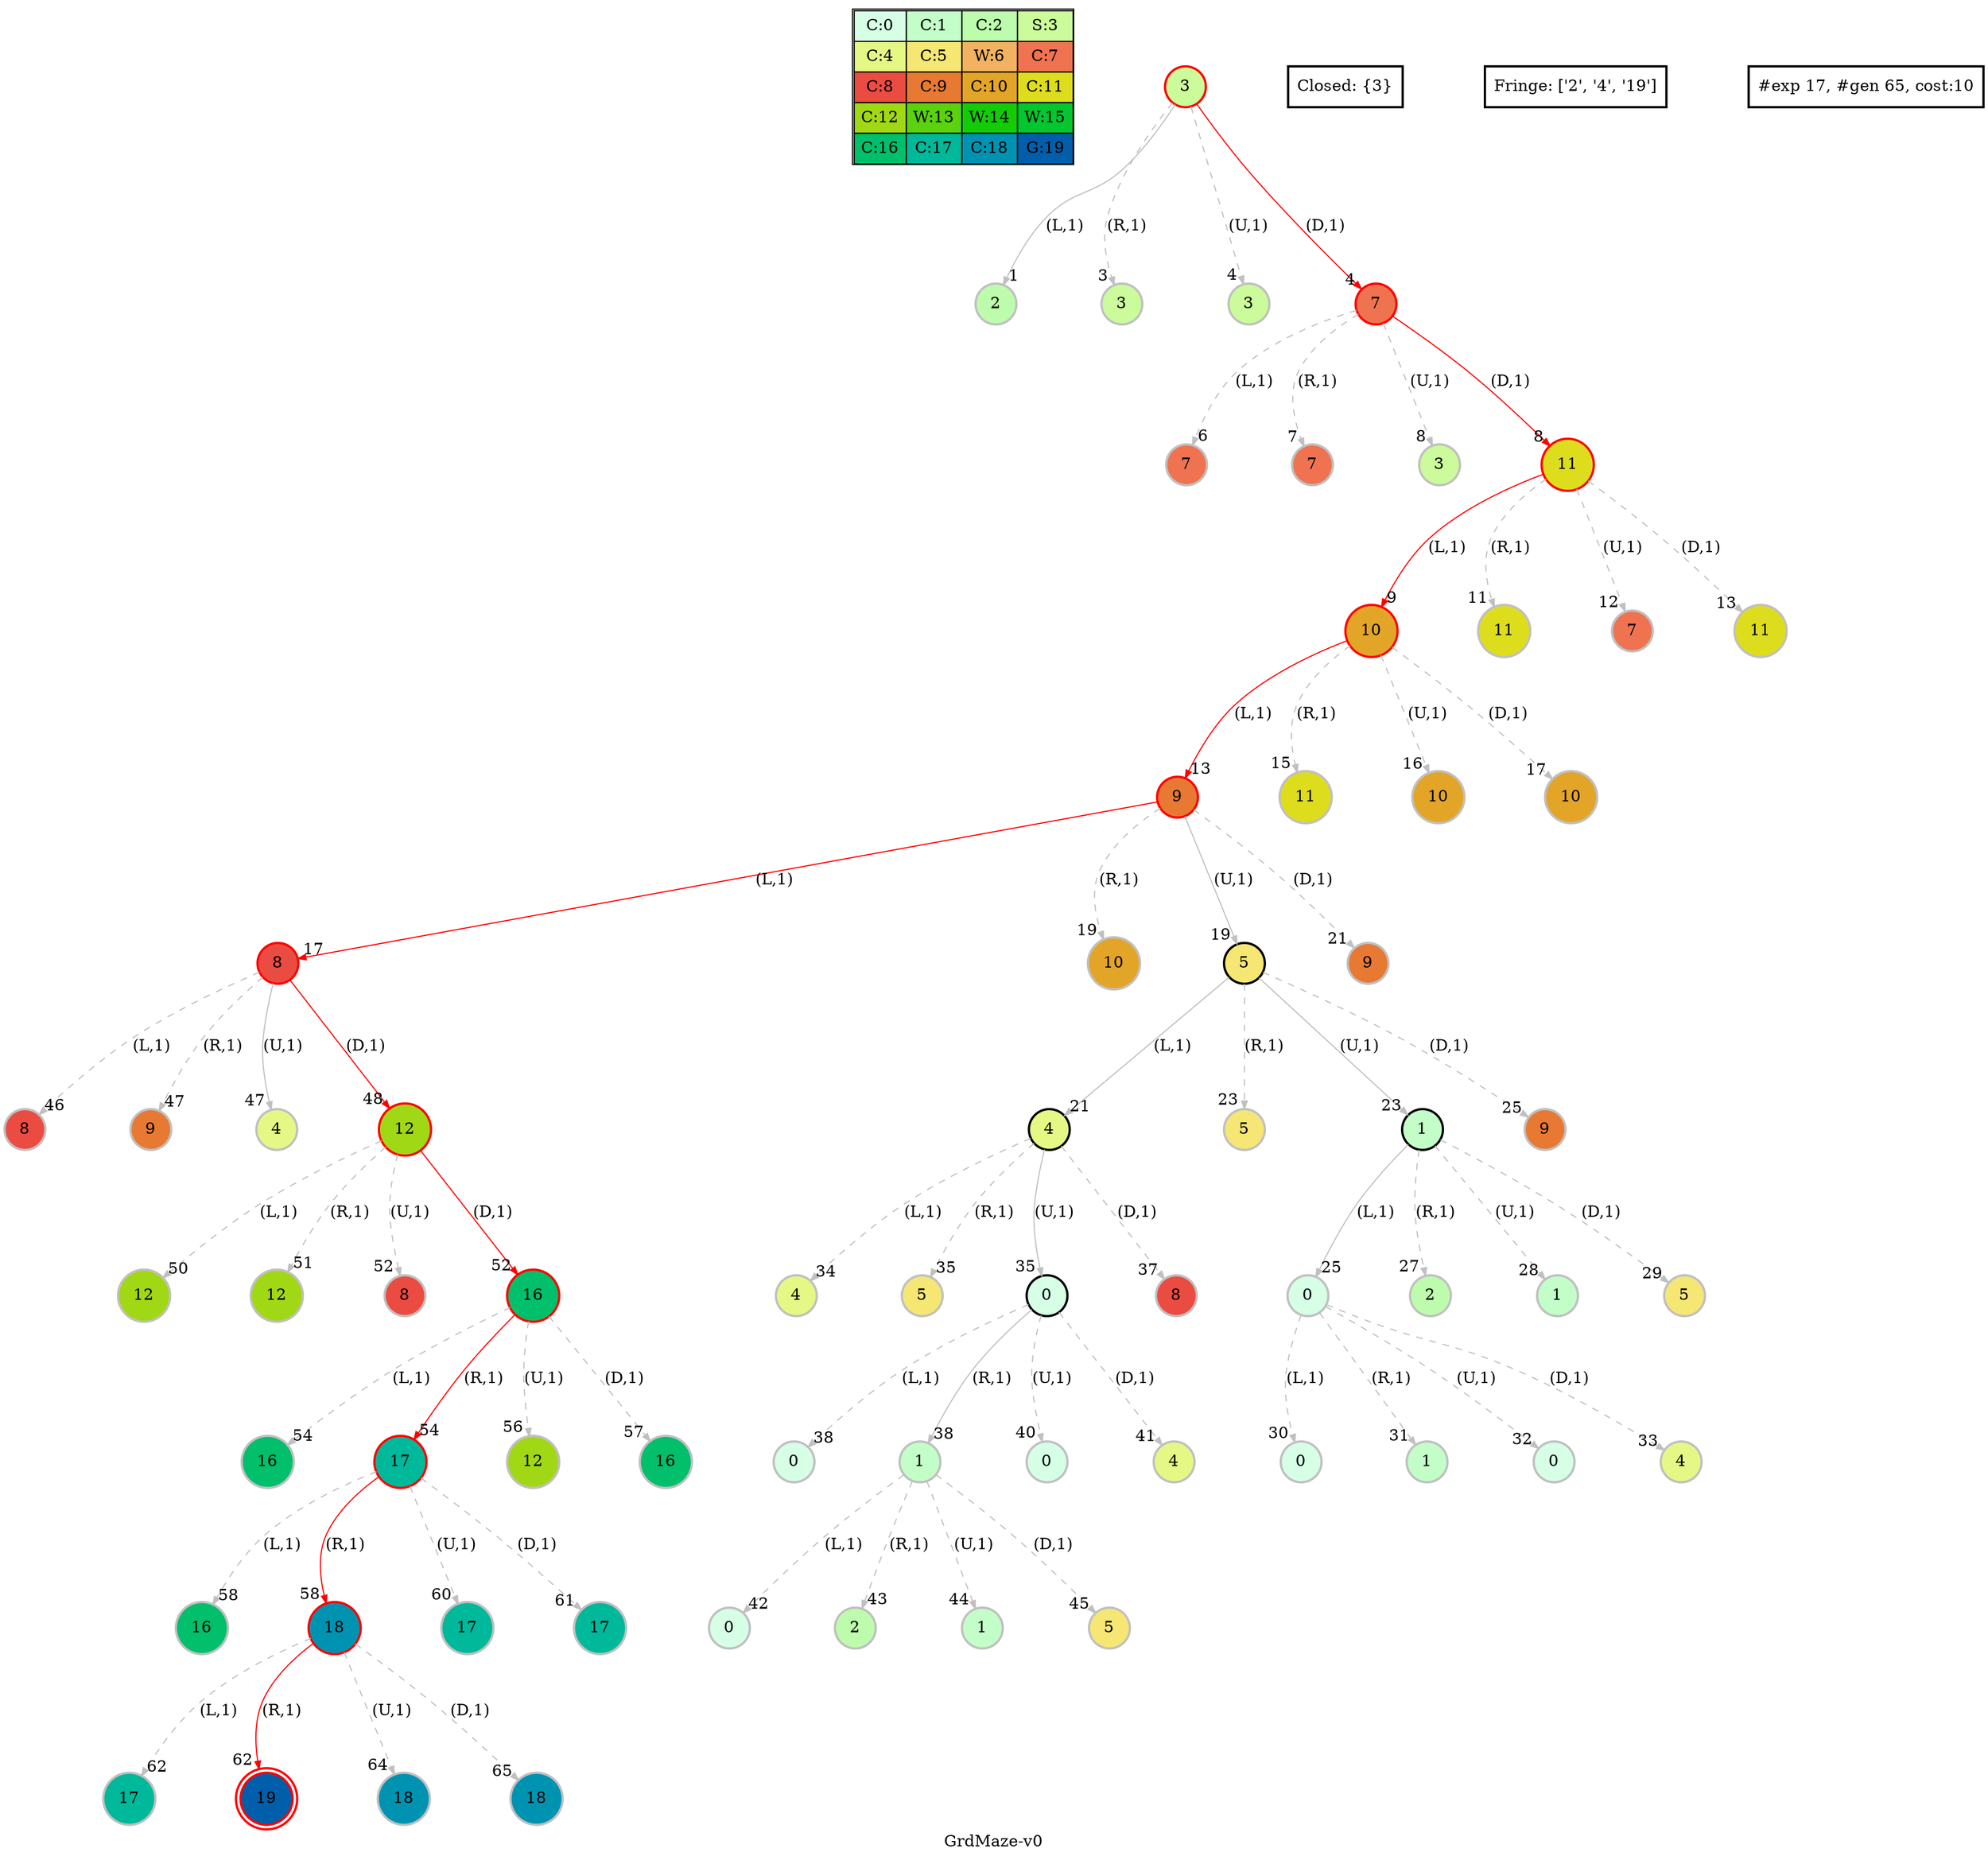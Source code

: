 digraph GrdMaze { label="GrdMaze-v0" nodesep=1 ranksep="1.2" node [shape=circle penwidth=2] edge [arrowsize=0.7] 
subgraph MAP {label=Map;map [shape=plaintext label=<<table border="1" cellpadding="5" cellspacing="0" cellborder="1"><tr><td bgcolor="0.39803922 0.15947579 0.99679532 1.        ">C:0</td><td bgcolor="0.35098039 0.23194764 0.99315867 1.        ">C:1</td><td bgcolor="0.29607843 0.31486959 0.98720184 1.        ">C:2</td><td bgcolor="0.24901961 0.38410575 0.98063477 1.        ">S:3</td></tr><tr><td bgcolor="0.19411765 0.46220388 0.97128103 1.        ">C:4</td><td bgcolor="0.14705882 0.52643216 0.96182564 1.        ">C:5</td><td bgcolor="0.09215686 0.59770746 0.94913494 1.        ">W:6</td><td bgcolor="0.0372549  0.66454018 0.93467977 1.        ">C:7</td></tr><tr><td bgcolor="0.00980392 0.71791192 0.92090552 1.        ">C:8</td><td bgcolor="0.06470588 0.77520398 0.9032472  1.        ">C:9</td><td bgcolor="0.11176471 0.81974048 0.88677369 1.        ">C:10</td><td bgcolor="0.16666667 0.8660254  0.8660254  1.        ">C:11</td></tr><tr><td bgcolor="0.21372549 0.9005867  0.84695821 1.        ">C:12</td><td bgcolor="0.26862745 0.93467977 0.82325295 1.        ">W:13</td><td bgcolor="0.32352941 0.96182564 0.79801723 1.        ">W:14</td><td bgcolor="0.37058824 0.97940977 0.77520398 1.        ">W:15</td></tr><tr><td bgcolor="0.4254902  0.99315867 0.74725253 1.        ">C:16</td><td bgcolor="0.47254902 0.99907048 0.72218645 1.        ">C:17</td><td bgcolor="0.52745098 0.99907048 0.69169844 1.        ">C:18</td><td bgcolor="0.5745098  0.99315867 0.66454018 1.        ">G:19</td></tr></table>>]} 
"0_3" [label=3 style=filled color=grey fillcolor="0.24901961 0.38410575 0.98063477 1.        " ];  
"0_3" [label=3 style=filled color=black color=red fillcolor="0.24901961 0.38410575 0.98063477 1.        " ];  "0_3.2-0" [label=2 style=filled color=grey fillcolor="0.29607843 0.31486959 0.98720184 1.        " ];   "0_3" -> "0_3.2-0" [label="(L,1)" headlabel=" 1 " style="" color=grey ]; "0_c" [label="Closed: {3}" shape=box]; "0_fr" [label="Fringe: []" shape=box];
"0_3.3-1" [label=3 style=filled color=grey fillcolor="0.24901961 0.38410575 0.98063477 1.        " ];   "0_3" -> "0_3.3-1" [label="(R,1)" headlabel=" 3 " style="dashed" color=grey ]; "0_c" [label="Closed: {3}" shape=box]; "0_fr" [label="Fringe: ['2']" shape=box];
"0_3.3-2" [label=3 style=filled color=grey fillcolor="0.24901961 0.38410575 0.98063477 1.        " ];   "0_3" -> "0_3.3-2" [label="(U,1)" headlabel=" 4 " style="dashed" color=grey ]; "0_c" [label="Closed: {3}" shape=box]; "0_fr" [label="Fringe: ['2']" shape=box];
"0_3.7-3" [label=7 style=filled color=grey color=red fillcolor="0.0372549  0.66454018 0.93467977 1.        " ];   "0_3" -> "0_3.7-3" [label="(D,1)" headlabel=" 4 " style="" color=grey color=red ]; "0_c" [label="Closed: {3}" shape=box]; "0_fr" [label="Fringe: ['2']" shape=box];
"0_3.7.7-0" [label=7 style=filled color=grey fillcolor="0.0372549  0.66454018 0.93467977 1.        " ];   "0_3.7-3" -> "0_3.7.7-0" [label="(L,1)" headlabel=" 6 " style="dashed" color=grey ]; "0_c" [label="Closed: {3}" shape=box]; "0_fr" [label="Fringe: ['2']" shape=box];
"0_3.7.7-1" [label=7 style=filled color=grey fillcolor="0.0372549  0.66454018 0.93467977 1.        " ];   "0_3.7-3" -> "0_3.7.7-1" [label="(R,1)" headlabel=" 7 " style="dashed" color=grey ]; "0_c" [label="Closed: {3}" shape=box]; "0_fr" [label="Fringe: ['2']" shape=box];
"0_3.7.3-2" [label=3 style=filled color=grey fillcolor="0.24901961 0.38410575 0.98063477 1.        " ];   "0_3.7-3" -> "0_3.7.3-2" [label="(U,1)" headlabel=" 8 " style="dashed" color=grey ]; "0_c" [label="Closed: {3}" shape=box]; "0_fr" [label="Fringe: ['2']" shape=box];
"0_3.7-3" [label=7 style=filled color=black color=red fillcolor="0.0372549  0.66454018 0.93467977 1.        " ];  "0_3.7.11-3" [label=11 style=filled color=grey color=red fillcolor="0.16666667 0.8660254  0.8660254  1.        " ];   "0_3.7-3" -> "0_3.7.11-3" [label="(D,1)" headlabel=" 8 " style="" color=grey color=red ]; "0_c" [label="Closed: {3}" shape=box]; "0_fr" [label="Fringe: ['2']" shape=box];
"0_3.7.11-3" [label=11 style=filled color=black color=red fillcolor="0.16666667 0.8660254  0.8660254  1.        " ];  "0_3.7.11.10-0" [label=10 style=filled color=grey color=red fillcolor="0.11176471 0.81974048 0.88677369 1.        " ];   "0_3.7.11-3" -> "0_3.7.11.10-0" [label="(L,1)" headlabel=" 9 " style="" color=grey color=red ]; "0_c" [label="Closed: {3}" shape=box]; "0_fr" [label="Fringe: ['2']" shape=box];
"0_3.7.11.11-1" [label=11 style=filled color=grey fillcolor="0.16666667 0.8660254  0.8660254  1.        " ];   "0_3.7.11-3" -> "0_3.7.11.11-1" [label="(R,1)" headlabel=" 11 " style="dashed" color=grey ]; "0_c" [label="Closed: {3}" shape=box]; "0_fr" [label="Fringe: ['2', '10']" shape=box];
"0_3.7.11.7-2" [label=7 style=filled color=grey fillcolor="0.0372549  0.66454018 0.93467977 1.        " ];   "0_3.7.11-3" -> "0_3.7.11.7-2" [label="(U,1)" headlabel=" 12 " style="dashed" color=grey ]; "0_c" [label="Closed: {3}" shape=box]; "0_fr" [label="Fringe: ['2', '10']" shape=box];
"0_3.7.11.11-3" [label=11 style=filled color=grey fillcolor="0.16666667 0.8660254  0.8660254  1.        " ];   "0_3.7.11-3" -> "0_3.7.11.11-3" [label="(D,1)" headlabel=" 13 " style="dashed" color=grey ]; "0_c" [label="Closed: {3}" shape=box]; "0_fr" [label="Fringe: ['2', '10']" shape=box];
"0_3.7.11.10-0" [label=10 style=filled color=black color=red fillcolor="0.11176471 0.81974048 0.88677369 1.        " ];  "0_3.7.11.10.9-0" [label=9 style=filled color=grey color=red fillcolor="0.06470588 0.77520398 0.9032472  1.        " ];   "0_3.7.11.10-0" -> "0_3.7.11.10.9-0" [label="(L,1)" headlabel=" 13 " style="" color=grey color=red ]; "0_c" [label="Closed: {3}" shape=box]; "0_fr" [label="Fringe: ['2']" shape=box];
"0_3.7.11.10.11-1" [label=11 style=filled color=grey fillcolor="0.16666667 0.8660254  0.8660254  1.        " ];   "0_3.7.11.10-0" -> "0_3.7.11.10.11-1" [label="(R,1)" headlabel=" 15 " style="dashed" color=grey ]; "0_c" [label="Closed: {3}" shape=box]; "0_fr" [label="Fringe: ['2', '9']" shape=box];
"0_3.7.11.10.10-2" [label=10 style=filled color=grey fillcolor="0.11176471 0.81974048 0.88677369 1.        " ];   "0_3.7.11.10-0" -> "0_3.7.11.10.10-2" [label="(U,1)" headlabel=" 16 " style="dashed" color=grey ]; "0_c" [label="Closed: {3}" shape=box]; "0_fr" [label="Fringe: ['2', '9']" shape=box];
"0_3.7.11.10.10-3" [label=10 style=filled color=grey fillcolor="0.11176471 0.81974048 0.88677369 1.        " ];   "0_3.7.11.10-0" -> "0_3.7.11.10.10-3" [label="(D,1)" headlabel=" 17 " style="dashed" color=grey ]; "0_c" [label="Closed: {3}" shape=box]; "0_fr" [label="Fringe: ['2', '9']" shape=box];
"0_3.7.11.10.9-0" [label=9 style=filled color=black color=red fillcolor="0.06470588 0.77520398 0.9032472  1.        " ];  "0_3.7.11.10.9.8-0" [label=8 style=filled color=grey color=red fillcolor="0.00980392 0.71791192 0.92090552 1.        " ];   "0_3.7.11.10.9-0" -> "0_3.7.11.10.9.8-0" [label="(L,1)" headlabel=" 17 " style="" color=grey color=red ]; "0_c" [label="Closed: {3}" shape=box]; "0_fr" [label="Fringe: ['2']" shape=box];
"0_3.7.11.10.9.10-1" [label=10 style=filled color=grey fillcolor="0.11176471 0.81974048 0.88677369 1.        " ];   "0_3.7.11.10.9-0" -> "0_3.7.11.10.9.10-1" [label="(R,1)" headlabel=" 19 " style="dashed" color=grey ]; "0_c" [label="Closed: {3}" shape=box]; "0_fr" [label="Fringe: ['2', '8']" shape=box];
"0_3.7.11.10.9.5-2" [label=5 style=filled color=grey fillcolor="0.14705882 0.52643216 0.96182564 1.        " ];   "0_3.7.11.10.9-0" -> "0_3.7.11.10.9.5-2" [label="(U,1)" headlabel=" 19 " style="" color=grey ]; "0_c" [label="Closed: {3}" shape=box]; "0_fr" [label="Fringe: ['2', '8']" shape=box];
"0_3.7.11.10.9.9-3" [label=9 style=filled color=grey fillcolor="0.06470588 0.77520398 0.9032472  1.        " ];   "0_3.7.11.10.9-0" -> "0_3.7.11.10.9.9-3" [label="(D,1)" headlabel=" 21 " style="dashed" color=grey ]; "0_c" [label="Closed: {3}" shape=box]; "0_fr" [label="Fringe: ['2', '8', '5']" shape=box];
"0_3.7.11.10.9.5-2" [label=5 style=filled color=black fillcolor="0.14705882 0.52643216 0.96182564 1.        " ];  "0_3.7.11.10.9.5.4-0" [label=4 style=filled color=grey fillcolor="0.19411765 0.46220388 0.97128103 1.        " ];   "0_3.7.11.10.9.5-2" -> "0_3.7.11.10.9.5.4-0" [label="(L,1)" headlabel=" 21 " style="" color=grey ]; "0_c" [label="Closed: {3}" shape=box]; "0_fr" [label="Fringe: ['2', '8']" shape=box];
"0_3.7.11.10.9.5.5-1" [label=5 style=filled color=grey fillcolor="0.14705882 0.52643216 0.96182564 1.        " ];   "0_3.7.11.10.9.5-2" -> "0_3.7.11.10.9.5.5-1" [label="(R,1)" headlabel=" 23 " style="dashed" color=grey ]; "0_c" [label="Closed: {3}" shape=box]; "0_fr" [label="Fringe: ['2', '8', '4']" shape=box];
"0_3.7.11.10.9.5.1-2" [label=1 style=filled color=grey fillcolor="0.35098039 0.23194764 0.99315867 1.        " ];   "0_3.7.11.10.9.5-2" -> "0_3.7.11.10.9.5.1-2" [label="(U,1)" headlabel=" 23 " style="" color=grey ]; "0_c" [label="Closed: {3}" shape=box]; "0_fr" [label="Fringe: ['2', '8', '4']" shape=box];
"0_3.7.11.10.9.5.9-3" [label=9 style=filled color=grey fillcolor="0.06470588 0.77520398 0.9032472  1.        " ];   "0_3.7.11.10.9.5-2" -> "0_3.7.11.10.9.5.9-3" [label="(D,1)" headlabel=" 25 " style="dashed" color=grey ]; "0_c" [label="Closed: {3}" shape=box]; "0_fr" [label="Fringe: ['2', '8', '4', '1']" shape=box];
"0_3.7.11.10.9.5.1-2" [label=1 style=filled color=black fillcolor="0.35098039 0.23194764 0.99315867 1.        " ];  "0_3.7.11.10.9.5.1.0-0" [label=0 style=filled color=grey fillcolor="0.39803922 0.15947579 0.99679532 1.        " ];   "0_3.7.11.10.9.5.1-2" -> "0_3.7.11.10.9.5.1.0-0" [label="(L,1)" headlabel=" 25 " style="" color=grey ]; "0_c" [label="Closed: {3}" shape=box]; "0_fr" [label="Fringe: ['2', '8', '4']" shape=box];
"0_3.7.11.10.9.5.1.2-1" [label=2 style=filled color=grey fillcolor="0.29607843 0.31486959 0.98720184 1.        " ];   "0_3.7.11.10.9.5.1-2" -> "0_3.7.11.10.9.5.1.2-1" [label="(R,1)" headlabel=" 27 " style="dashed" color=grey ]; "0_c" [label="Closed: {3}" shape=box]; "0_fr" [label="Fringe: ['2', '8', '4', '0']" shape=box];
"0_3.7.11.10.9.5.1.1-2" [label=1 style=filled color=grey fillcolor="0.35098039 0.23194764 0.99315867 1.        " ];   "0_3.7.11.10.9.5.1-2" -> "0_3.7.11.10.9.5.1.1-2" [label="(U,1)" headlabel=" 28 " style="dashed" color=grey ]; "0_c" [label="Closed: {3}" shape=box]; "0_fr" [label="Fringe: ['2', '8', '4', '0']" shape=box];
"0_3.7.11.10.9.5.1.5-3" [label=5 style=filled color=grey fillcolor="0.14705882 0.52643216 0.96182564 1.        " ];   "0_3.7.11.10.9.5.1-2" -> "0_3.7.11.10.9.5.1.5-3" [label="(D,1)" headlabel=" 29 " style="dashed" color=grey ]; "0_c" [label="Closed: {3}" shape=box]; "0_fr" [label="Fringe: ['2', '8', '4', '0']" shape=box];
"0_3.7.11.10.9.5.1.0.0-0" [label=0 style=filled color=grey fillcolor="0.39803922 0.15947579 0.99679532 1.        " ];   "0_3.7.11.10.9.5.1.0-0" -> "0_3.7.11.10.9.5.1.0.0-0" [label="(L,1)" headlabel=" 30 " style="dashed" color=grey ]; "0_c" [label="Closed: {3}" shape=box]; "0_fr" [label="Fringe: ['2', '8', '4']" shape=box];
"0_3.7.11.10.9.5.1.0.1-1" [label=1 style=filled color=grey fillcolor="0.35098039 0.23194764 0.99315867 1.        " ];   "0_3.7.11.10.9.5.1.0-0" -> "0_3.7.11.10.9.5.1.0.1-1" [label="(R,1)" headlabel=" 31 " style="dashed" color=grey ]; "0_c" [label="Closed: {3}" shape=box]; "0_fr" [label="Fringe: ['2', '8', '4']" shape=box];
"0_3.7.11.10.9.5.1.0.0-2" [label=0 style=filled color=grey fillcolor="0.39803922 0.15947579 0.99679532 1.        " ];   "0_3.7.11.10.9.5.1.0-0" -> "0_3.7.11.10.9.5.1.0.0-2" [label="(U,1)" headlabel=" 32 " style="dashed" color=grey ]; "0_c" [label="Closed: {3}" shape=box]; "0_fr" [label="Fringe: ['2', '8', '4']" shape=box];
"0_3.7.11.10.9.5.1.0.4-3" [label=4 style=filled color=grey fillcolor="0.19411765 0.46220388 0.97128103 1.        " ];   "0_3.7.11.10.9.5.1.0-0" -> "0_3.7.11.10.9.5.1.0.4-3" [label="(D,1)" headlabel=" 33 " style="dashed" color=grey ]; "0_c" [label="Closed: {3}" shape=box]; "0_fr" [label="Fringe: ['2', '8', '4']" shape=box];
"0_3.7.11.10.9.5.4.4-0" [label=4 style=filled color=grey fillcolor="0.19411765 0.46220388 0.97128103 1.        " ];   "0_3.7.11.10.9.5.4-0" -> "0_3.7.11.10.9.5.4.4-0" [label="(L,1)" headlabel=" 34 " style="dashed" color=grey ]; "0_c" [label="Closed: {3}" shape=box]; "0_fr" [label="Fringe: ['2', '8']" shape=box];
"0_3.7.11.10.9.5.4.5-1" [label=5 style=filled color=grey fillcolor="0.14705882 0.52643216 0.96182564 1.        " ];   "0_3.7.11.10.9.5.4-0" -> "0_3.7.11.10.9.5.4.5-1" [label="(R,1)" headlabel=" 35 " style="dashed" color=grey ]; "0_c" [label="Closed: {3}" shape=box]; "0_fr" [label="Fringe: ['2', '8']" shape=box];
"0_3.7.11.10.9.5.4-0" [label=4 style=filled color=black fillcolor="0.19411765 0.46220388 0.97128103 1.        " ];  "0_3.7.11.10.9.5.4.0-2" [label=0 style=filled color=grey fillcolor="0.39803922 0.15947579 0.99679532 1.        " ];   "0_3.7.11.10.9.5.4-0" -> "0_3.7.11.10.9.5.4.0-2" [label="(U,1)" headlabel=" 35 " style="" color=grey ]; "0_c" [label="Closed: {3}" shape=box]; "0_fr" [label="Fringe: ['2', '8']" shape=box];
"0_3.7.11.10.9.5.4.8-3" [label=8 style=filled color=grey fillcolor="0.00980392 0.71791192 0.92090552 1.        " ];   "0_3.7.11.10.9.5.4-0" -> "0_3.7.11.10.9.5.4.8-3" [label="(D,1)" headlabel=" 37 " style="dashed" color=grey ]; "0_c" [label="Closed: {3}" shape=box]; "0_fr" [label="Fringe: ['2', '8', '0']" shape=box];
"0_3.7.11.10.9.5.4.0.0-0" [label=0 style=filled color=grey fillcolor="0.39803922 0.15947579 0.99679532 1.        " ];   "0_3.7.11.10.9.5.4.0-2" -> "0_3.7.11.10.9.5.4.0.0-0" [label="(L,1)" headlabel=" 38 " style="dashed" color=grey ]; "0_c" [label="Closed: {3}" shape=box]; "0_fr" [label="Fringe: ['2', '8']" shape=box];
"0_3.7.11.10.9.5.4.0-2" [label=0 style=filled color=black fillcolor="0.39803922 0.15947579 0.99679532 1.        " ];  "0_3.7.11.10.9.5.4.0.1-1" [label=1 style=filled color=grey fillcolor="0.35098039 0.23194764 0.99315867 1.        " ];   "0_3.7.11.10.9.5.4.0-2" -> "0_3.7.11.10.9.5.4.0.1-1" [label="(R,1)" headlabel=" 38 " style="" color=grey ]; "0_c" [label="Closed: {3}" shape=box]; "0_fr" [label="Fringe: ['2', '8']" shape=box];
"0_3.7.11.10.9.5.4.0.0-2" [label=0 style=filled color=grey fillcolor="0.39803922 0.15947579 0.99679532 1.        " ];   "0_3.7.11.10.9.5.4.0-2" -> "0_3.7.11.10.9.5.4.0.0-2" [label="(U,1)" headlabel=" 40 " style="dashed" color=grey ]; "0_c" [label="Closed: {3}" shape=box]; "0_fr" [label="Fringe: ['2', '8', '1']" shape=box];
"0_3.7.11.10.9.5.4.0.4-3" [label=4 style=filled color=grey fillcolor="0.19411765 0.46220388 0.97128103 1.        " ];   "0_3.7.11.10.9.5.4.0-2" -> "0_3.7.11.10.9.5.4.0.4-3" [label="(D,1)" headlabel=" 41 " style="dashed" color=grey ]; "0_c" [label="Closed: {3}" shape=box]; "0_fr" [label="Fringe: ['2', '8', '1']" shape=box];
"0_3.7.11.10.9.5.4.0.1.0-0" [label=0 style=filled color=grey fillcolor="0.39803922 0.15947579 0.99679532 1.        " ];   "0_3.7.11.10.9.5.4.0.1-1" -> "0_3.7.11.10.9.5.4.0.1.0-0" [label="(L,1)" headlabel=" 42 " style="dashed" color=grey ]; "0_c" [label="Closed: {3}" shape=box]; "0_fr" [label="Fringe: ['2', '8']" shape=box];
"0_3.7.11.10.9.5.4.0.1.2-1" [label=2 style=filled color=grey fillcolor="0.29607843 0.31486959 0.98720184 1.        " ];   "0_3.7.11.10.9.5.4.0.1-1" -> "0_3.7.11.10.9.5.4.0.1.2-1" [label="(R,1)" headlabel=" 43 " style="dashed" color=grey ]; "0_c" [label="Closed: {3}" shape=box]; "0_fr" [label="Fringe: ['2', '8']" shape=box];
"0_3.7.11.10.9.5.4.0.1.1-2" [label=1 style=filled color=grey fillcolor="0.35098039 0.23194764 0.99315867 1.        " ];   "0_3.7.11.10.9.5.4.0.1-1" -> "0_3.7.11.10.9.5.4.0.1.1-2" [label="(U,1)" headlabel=" 44 " style="dashed" color=grey ]; "0_c" [label="Closed: {3}" shape=box]; "0_fr" [label="Fringe: ['2', '8']" shape=box];
"0_3.7.11.10.9.5.4.0.1.5-3" [label=5 style=filled color=grey fillcolor="0.14705882 0.52643216 0.96182564 1.        " ];   "0_3.7.11.10.9.5.4.0.1-1" -> "0_3.7.11.10.9.5.4.0.1.5-3" [label="(D,1)" headlabel=" 45 " style="dashed" color=grey ]; "0_c" [label="Closed: {3}" shape=box]; "0_fr" [label="Fringe: ['2', '8']" shape=box];
"0_3.7.11.10.9.8.8-0" [label=8 style=filled color=grey fillcolor="0.00980392 0.71791192 0.92090552 1.        " ];   "0_3.7.11.10.9.8-0" -> "0_3.7.11.10.9.8.8-0" [label="(L,1)" headlabel=" 46 " style="dashed" color=grey ]; "0_c" [label="Closed: {3}" shape=box]; "0_fr" [label="Fringe: ['2']" shape=box];
"0_3.7.11.10.9.8.9-1" [label=9 style=filled color=grey fillcolor="0.06470588 0.77520398 0.9032472  1.        " ];   "0_3.7.11.10.9.8-0" -> "0_3.7.11.10.9.8.9-1" [label="(R,1)" headlabel=" 47 " style="dashed" color=grey ]; "0_c" [label="Closed: {3}" shape=box]; "0_fr" [label="Fringe: ['2']" shape=box];
"0_3.7.11.10.9.8-0" [label=8 style=filled color=black color=red fillcolor="0.00980392 0.71791192 0.92090552 1.        " ];  "0_3.7.11.10.9.8.4-2" [label=4 style=filled color=grey fillcolor="0.19411765 0.46220388 0.97128103 1.        " ];   "0_3.7.11.10.9.8-0" -> "0_3.7.11.10.9.8.4-2" [label="(U,1)" headlabel=" 47 " style="" color=grey ]; "0_c" [label="Closed: {3}" shape=box]; "0_fr" [label="Fringe: ['2']" shape=box];
"0_3.7.11.10.9.8.12-3" [label=12 style=filled color=grey color=red fillcolor="0.21372549 0.9005867  0.84695821 1.        " ];   "0_3.7.11.10.9.8-0" -> "0_3.7.11.10.9.8.12-3" [label="(D,1)" headlabel=" 48 " style="" color=grey color=red ]; "0_c" [label="Closed: {3}" shape=box]; "0_fr" [label="Fringe: ['2', '4']" shape=box];
"0_3.7.11.10.9.8.12.12-0" [label=12 style=filled color=grey fillcolor="0.21372549 0.9005867  0.84695821 1.        " ];   "0_3.7.11.10.9.8.12-3" -> "0_3.7.11.10.9.8.12.12-0" [label="(L,1)" headlabel=" 50 " style="dashed" color=grey ]; "0_c" [label="Closed: {3}" shape=box]; "0_fr" [label="Fringe: ['2', '4']" shape=box];
"0_3.7.11.10.9.8.12.12-1" [label=12 style=filled color=grey fillcolor="0.21372549 0.9005867  0.84695821 1.        " ];   "0_3.7.11.10.9.8.12-3" -> "0_3.7.11.10.9.8.12.12-1" [label="(R,1)" headlabel=" 51 " style="dashed" color=grey ]; "0_c" [label="Closed: {3}" shape=box]; "0_fr" [label="Fringe: ['2', '4']" shape=box];
"0_3.7.11.10.9.8.12.8-2" [label=8 style=filled color=grey fillcolor="0.00980392 0.71791192 0.92090552 1.        " ];   "0_3.7.11.10.9.8.12-3" -> "0_3.7.11.10.9.8.12.8-2" [label="(U,1)" headlabel=" 52 " style="dashed" color=grey ]; "0_c" [label="Closed: {3}" shape=box]; "0_fr" [label="Fringe: ['2', '4']" shape=box];
"0_3.7.11.10.9.8.12-3" [label=12 style=filled color=black color=red fillcolor="0.21372549 0.9005867  0.84695821 1.        " ];  "0_3.7.11.10.9.8.12.16-3" [label=16 style=filled color=grey color=red fillcolor="0.4254902  0.99315867 0.74725253 1.        " ];   "0_3.7.11.10.9.8.12-3" -> "0_3.7.11.10.9.8.12.16-3" [label="(D,1)" headlabel=" 52 " style="" color=grey color=red ]; "0_c" [label="Closed: {3}" shape=box]; "0_fr" [label="Fringe: ['2', '4']" shape=box];
"0_3.7.11.10.9.8.12.16.16-0" [label=16 style=filled color=grey fillcolor="0.4254902  0.99315867 0.74725253 1.        " ];   "0_3.7.11.10.9.8.12.16-3" -> "0_3.7.11.10.9.8.12.16.16-0" [label="(L,1)" headlabel=" 54 " style="dashed" color=grey ]; "0_c" [label="Closed: {3}" shape=box]; "0_fr" [label="Fringe: ['2', '4']" shape=box];
"0_3.7.11.10.9.8.12.16-3" [label=16 style=filled color=black color=red fillcolor="0.4254902  0.99315867 0.74725253 1.        " ];  "0_3.7.11.10.9.8.12.16.17-1" [label=17 style=filled color=grey color=red fillcolor="0.47254902 0.99907048 0.72218645 1.        " ];   "0_3.7.11.10.9.8.12.16-3" -> "0_3.7.11.10.9.8.12.16.17-1" [label="(R,1)" headlabel=" 54 " style="" color=grey color=red ]; "0_c" [label="Closed: {3}" shape=box]; "0_fr" [label="Fringe: ['2', '4']" shape=box];
"0_3.7.11.10.9.8.12.16.12-2" [label=12 style=filled color=grey fillcolor="0.21372549 0.9005867  0.84695821 1.        " ];   "0_3.7.11.10.9.8.12.16-3" -> "0_3.7.11.10.9.8.12.16.12-2" [label="(U,1)" headlabel=" 56 " style="dashed" color=grey ]; "0_c" [label="Closed: {3}" shape=box]; "0_fr" [label="Fringe: ['2', '4', '17']" shape=box];
"0_3.7.11.10.9.8.12.16.16-3" [label=16 style=filled color=grey fillcolor="0.4254902  0.99315867 0.74725253 1.        " ];   "0_3.7.11.10.9.8.12.16-3" -> "0_3.7.11.10.9.8.12.16.16-3" [label="(D,1)" headlabel=" 57 " style="dashed" color=grey ]; "0_c" [label="Closed: {3}" shape=box]; "0_fr" [label="Fringe: ['2', '4', '17']" shape=box];
"0_3.7.11.10.9.8.12.16.17.16-0" [label=16 style=filled color=grey fillcolor="0.4254902  0.99315867 0.74725253 1.        " ];   "0_3.7.11.10.9.8.12.16.17-1" -> "0_3.7.11.10.9.8.12.16.17.16-0" [label="(L,1)" headlabel=" 58 " style="dashed" color=grey ]; "0_c" [label="Closed: {3}" shape=box]; "0_fr" [label="Fringe: ['2', '4']" shape=box];
"0_3.7.11.10.9.8.12.16.17-1" [label=17 style=filled color=black color=red fillcolor="0.47254902 0.99907048 0.72218645 1.        " ];  "0_3.7.11.10.9.8.12.16.17.18-1" [label=18 style=filled color=grey color=red fillcolor="0.52745098 0.99907048 0.69169844 1.        " ];   "0_3.7.11.10.9.8.12.16.17-1" -> "0_3.7.11.10.9.8.12.16.17.18-1" [label="(R,1)" headlabel=" 58 " style="" color=grey color=red ]; "0_c" [label="Closed: {3}" shape=box]; "0_fr" [label="Fringe: ['2', '4']" shape=box];
"0_3.7.11.10.9.8.12.16.17.17-2" [label=17 style=filled color=grey fillcolor="0.47254902 0.99907048 0.72218645 1.        " ];   "0_3.7.11.10.9.8.12.16.17-1" -> "0_3.7.11.10.9.8.12.16.17.17-2" [label="(U,1)" headlabel=" 60 " style="dashed" color=grey ]; "0_c" [label="Closed: {3}" shape=box]; "0_fr" [label="Fringe: ['2', '4', '18']" shape=box];
"0_3.7.11.10.9.8.12.16.17.17-3" [label=17 style=filled color=grey fillcolor="0.47254902 0.99907048 0.72218645 1.        " ];   "0_3.7.11.10.9.8.12.16.17-1" -> "0_3.7.11.10.9.8.12.16.17.17-3" [label="(D,1)" headlabel=" 61 " style="dashed" color=grey ]; "0_c" [label="Closed: {3}" shape=box]; "0_fr" [label="Fringe: ['2', '4', '18']" shape=box];
"0_3.7.11.10.9.8.12.16.17.18.17-0" [label=17 style=filled color=grey fillcolor="0.47254902 0.99907048 0.72218645 1.        " ];   "0_3.7.11.10.9.8.12.16.17.18-1" -> "0_3.7.11.10.9.8.12.16.17.18.17-0" [label="(L,1)" headlabel=" 62 " style="dashed" color=grey ]; "0_c" [label="Closed: {3}" shape=box]; "0_fr" [label="Fringe: ['2', '4']" shape=box];
"0_3.7.11.10.9.8.12.16.17.18-1" [label=18 style=filled color=black color=red fillcolor="0.52745098 0.99907048 0.69169844 1.        " ];  "0_3.7.11.10.9.8.12.16.17.18.19-1" [label=19 style=filled color=black color=red fillcolor="0.5745098  0.99315867 0.66454018 1.        " peripheries=2]; /*GOALSTATE*/  "0_3.7.11.10.9.8.12.16.17.18-1" -> "0_3.7.11.10.9.8.12.16.17.18.19-1" [label="(R,1)" headlabel=" 62 " style="" color=grey color=red ]; "0_c" [label="Closed: {3}" shape=box]; "0_fr" [label="Fringe: ['2', '4']" shape=box];
"0_3.7.11.10.9.8.12.16.17.18.18-2" [label=18 style=filled color=grey fillcolor="0.52745098 0.99907048 0.69169844 1.        " ];   "0_3.7.11.10.9.8.12.16.17.18-1" -> "0_3.7.11.10.9.8.12.16.17.18.18-2" [label="(U,1)" headlabel=" 64 " style="dashed" color=grey ]; "0_c" [label="Closed: {3}" shape=box]; "0_fr" [label="Fringe: ['2', '4', '19']" shape=box];
"0_3.7.11.10.9.8.12.16.17.18.18-3" [label=18 style=filled color=grey fillcolor="0.52745098 0.99907048 0.69169844 1.        " ];   "0_3.7.11.10.9.8.12.16.17.18-1" -> "0_3.7.11.10.9.8.12.16.17.18.18-3" [label="(D,1)" headlabel=" 65 " style="dashed" color=grey ]; "0_c" [label="Closed: {3}" shape=box]; "0_fr" [label="Fringe: ['2', '4', '19']" shape=box]
"#exp 17, #gen 65, cost:10" [ shape=box ]; }
